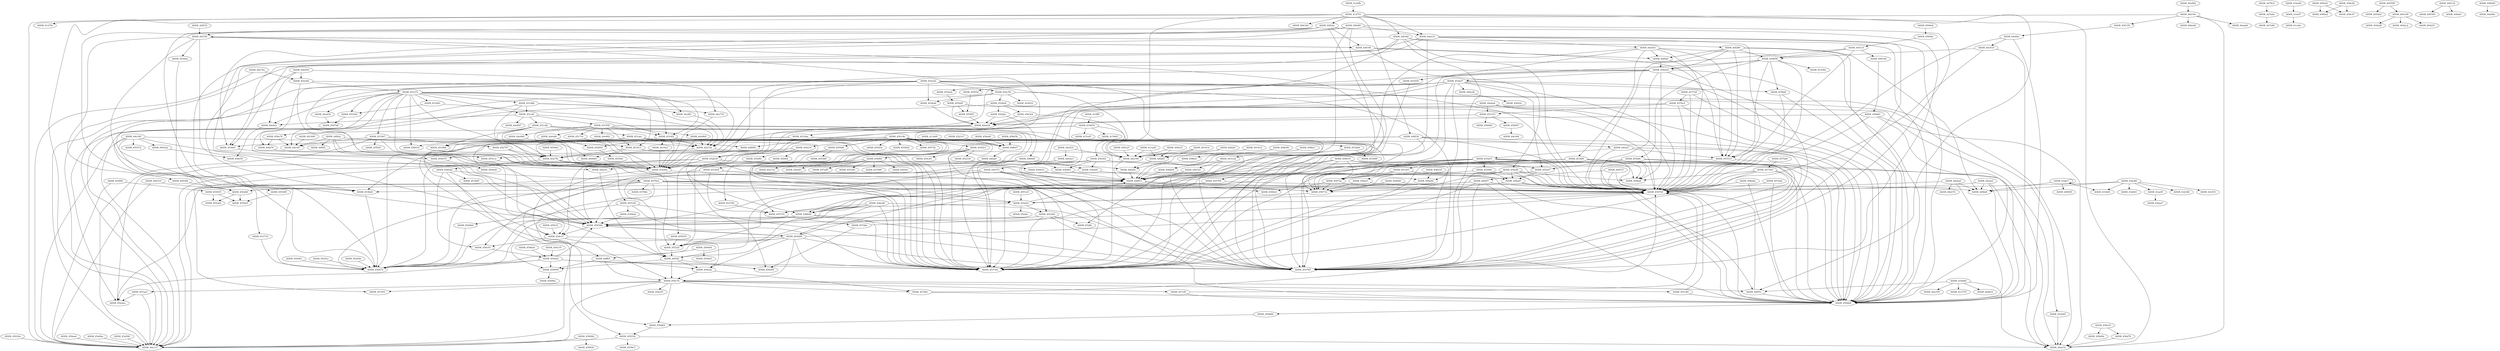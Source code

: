DiGraph CallGraph{
ADDR_456d9f->ADDR_454472
ADDR_456d9f->ADDR_44f653
ADDR_456d9f->ADDR_45454b
ADDR_456d9f->ADDR_44ee33
ADDR_456d9f->ADDR_453740
ADDR_456d9f->ADDR_453785
ADDR_4554a4->ADDR_457d51
ADDR_4554a4->ADDR_450664
ADDR_4554a4->ADDR_455374
ADDR_4554a4->ADDR_44f55c
ADDR_4554a4->ADDR_44f653
ADDR_44f150->ADDR_454472
ADDR_44f150->ADDR_453710
ADDR_44f150->ADDR_453740
ADDR_44f150->ADDR_45454b
ADDR_44f150->ADDR_44f108
ADDR_44f150->ADDR_4536a2
ADDR_44f150->ADDR_453785
ADDR_4578e2->ADDR_454472
ADDR_4578e2->ADDR_4522ea
ADDR_4578e2->ADDR_45789e
ADDR_4578e2->ADDR_450708
ADDR_4578e2->ADDR_45454b
ADDR_4578e2->ADDR_4506b6
ADDR_4578e2->ADDR_454c03
ADDR_4578e2->ADDR_452421
ADDR_4578e2->ADDR_453740
ADDR_4578e2->ADDR_453785
ADDR_44e77d->ADDR_45249a
ADDR_458ec5->ADDR_44e146
ADDR_458ec5->ADDR_44fad5
ADDR_4539de->ADDR_450708
ADDR_4539de->ADDR_45072e
ADDR_4539de->ADDR_456ad7
ADDR_455c15->ADDR_453533
ADDR_455c15->ADDR_44e137
ADDR_455c15->ADDR_450858
ADDR_455c15->ADDR_4581d6
ADDR_455bbf->ADDR_450708
ADDR_455bbf->ADDR_4506b6
ADDR_45909d->ADDR_44e137
ADDR_45909d->ADDR_459020
ADDR_452945->ADDR_44ea70
ADDR_45602d->ADDR_45053b
ADDR_45602d->ADDR_454c03
ADDR_45602d->ADDR_4578d5
ADDR_45602d->ADDR_4578e2
ADDR_41667d->ADDR_44f690
ADDR_41667d->ADDR_4159d5
ADDR_41667d->ADDR_415cd5
ADDR_41667d->ADDR_458e78
ADDR_41667d->ADDR_44e146
ADDR_455a07->ADDR_450708
ADDR_455a07->ADDR_45072e
ADDR_455a07->ADDR_456ad7
ADDR_401000->ADDR_44e3d7
ADDR_44fae0->ADDR_44fa5b
ADDR_44fae0->ADDR_44e146
ADDR_4551e5->ADDR_452421
ADDR_427b6e->ADDR_427e84
ADDR_44fb2c->ADDR_44fb07
ADDR_44fb2c->ADDR_454e90
ADDR_44fb2c->ADDR_44f9f1
ADDR_44fb2c->ADDR_44f5bf
ADDR_44fb2c->ADDR_44e3d7
ADDR_44fb2c->ADDR_4551ce
ADDR_44ebab->ADDR_4506b6
ADDR_44ebab->ADDR_453333
ADDR_44ebab->ADDR_44eb24
ADDR_44ebab->ADDR_450708
ADDR_43acf0->ADDR_43baa7
ADDR_44eea7->ADDR_453533
ADDR_44eea7->ADDR_450708
ADDR_44eea7->ADDR_4506b6
ADDR_44eea7->ADDR_453a53
ADDR_44e518->ADDR_450708
ADDR_44e518->ADDR_4506b6
ADDR_44e518->ADDR_450858
ADDR_451891->ADDR_4527aa
ADDR_451891->ADDR_451644
ADDR_451cfd->ADDR_44e687
ADDR_451cfd->ADDR_4516f2
ADDR_451cfd->ADDR_451950
ADDR_451cfd->ADDR_451c6b
ADDR_451cfd->ADDR_44e6c0
ADDR_450389->ADDR_4559e5
ADDR_413ed0->ADDR_44fb07
ADDR_4533d3->ADDR_45072e
ADDR_4533d3->ADDR_456a51
ADDR_4533d3->ADDR_456ad7
ADDR_457dde->ADDR_450708
ADDR_457dde->ADDR_454e90
ADDR_451950->ADDR_453785
ADDR_451950->ADDR_44ea0b
ADDR_451950->ADDR_45249a
ADDR_451950->ADDR_451813
ADDR_451950->ADDR_44e9b9
ADDR_451950->ADDR_4516f2
ADDR_451950->ADDR_4517ce
ADDR_451950->ADDR_44e992
ADDR_451950->ADDR_453740
ADDR_451950->ADDR_44e966
ADDR_453559->ADDR_44f653
ADDR_453710->ADDR_454472
ADDR_44f55c->ADDR_450708
ADDR_44f55c->ADDR_4506b6
ADDR_4563e9->ADDR_456302
ADDR_4563e9->ADDR_44eb24
ADDR_44f653->ADDR_450708
ADDR_44f653->ADDR_4506c6
ADDR_453799->ADDR_455374
ADDR_44e160->ADDR_4503bb
ADDR_44e160->ADDR_4503a2
ADDR_44e160->ADDR_44e137
ADDR_44e160->ADDR_451813
ADDR_44e160->ADDR_450470
ADDR_44e160->ADDR_450389
ADDR_44e160->ADDR_450372
ADDR_451c6b->ADDR_45275e
ADDR_451c6b->ADDR_451aec
ADDR_451c6b->ADDR_44e6b9
ADDR_451c6b->ADDR_451868
ADDR_451c6b->ADDR_453740
ADDR_451c6b->ADDR_453785
ADDR_451e72->ADDR_451907
ADDR_451e72->ADDR_45275e
ADDR_451e72->ADDR_45601b
ADDR_451e72->ADDR_44e8f3
ADDR_451e72->ADDR_44e6c0
ADDR_451e72->ADDR_45249a
ADDR_451e72->ADDR_44e454
ADDR_451e72->ADDR_451813
ADDR_451e72->ADDR_4516f2
ADDR_451e72->ADDR_451cfd
ADDR_451e72->ADDR_451891
ADDR_451e72->ADDR_44e3d7
ADDR_451e72->ADDR_4527aa
ADDR_451e72->ADDR_44fa79
ADDR_451e72->ADDR_451d6b
ADDR_451e72->ADDR_451644
ADDR_456809->ADDR_44f653
ADDR_44e60e->ADDR_450708
ADDR_44e60e->ADDR_44e518
ADDR_44e60e->ADDR_4506b6
ADDR_451d6b->ADDR_4522ea
ADDR_451d6b->ADDR_44e8f3
ADDR_451d6b->ADDR_44e77d
ADDR_451d6b->ADDR_45249a
ADDR_451d6b->ADDR_451cfd
ADDR_451d6b->ADDR_4527aa
ADDR_412701->ADDR_44ea70
ADDR_412701->ADDR_4127fd
ADDR_412701->ADDR_44f55c
ADDR_412701->ADDR_44ee33
ADDR_412701->ADDR_44e137
ADDR_412701->ADDR_40b320
ADDR_412701->ADDR_44f03b
ADDR_412701->ADDR_44e146
ADDR_412701->ADDR_44f3dd
ADDR_412701->ADDR_44f22a
ADDR_451612->ADDR_44fad5
ADDR_4503bb->ADDR_450280
ADDR_4529a9->ADDR_44ea70
ADDR_4529a9->ADDR_44e137
ADDR_4529a9->ADDR_4563e9
ADDR_4529a9->ADDR_4562bc
ADDR_44fad5->ADDR_44fa5b
ADDR_458e78->ADDR_44e3d7
ADDR_458e78->ADDR_44fa79
ADDR_4558f0->ADDR_44e137
ADDR_4558f0->ADDR_455935
ADDR_44e6c0->ADDR_458e50
ADDR_454aad->ADDR_454472
ADDR_454aad->ADDR_4522ea
ADDR_454aad->ADDR_454995
ADDR_454aad->ADDR_45454b
ADDR_454aad->ADDR_453740
ADDR_454aad->ADDR_453785
ADDR_4509bc->ADDR_455c15
ADDR_458c25->ADDR_44e146
ADDR_455a8c->ADDR_456bdf
ADDR_455a8c->ADDR_4506b6
ADDR_455a8c->ADDR_456b40
ADDR_455a8c->ADDR_450708
ADDR_455a8c->ADDR_45071b
ADDR_455a8c->ADDR_455a07
ADDR_455a8c->ADDR_453740
ADDR_455a8c->ADDR_453785
ADDR_458d76->ADDR_44ea70
ADDR_45071b->ADDR_452421
ADDR_44d18e->ADDR_44ea70
ADDR_44d18e->ADDR_44e137
ADDR_44d18e->ADDR_44aab6
ADDR_44d18e->ADDR_44be46
ADDR_44d18e->ADDR_450155
ADDR_454c03->ADDR_454aad
ADDR_41beb0->ADDR_41def7
ADDR_44fa1b->ADDR_44f5bf
ADDR_451aec->ADDR_45275e
ADDR_451aec->ADDR_44f690
ADDR_451aec->ADDR_451868
ADDR_451aec->ADDR_45601b
ADDR_451aec->ADDR_4527aa
ADDR_451aec->ADDR_453740
ADDR_451aec->ADDR_453785
ADDR_452797->ADDR_45275e
ADDR_452797->ADDR_45249a
ADDR_456a51->ADDR_450708
ADDR_456a51->ADDR_45071b
ADDR_455935->ADDR_455a04
ADDR_455935->ADDR_4559e5
ADDR_457c0f->ADDR_450708
ADDR_457c0f->ADDR_4506b6
ADDR_45454b->ADDR_454c37
ADDR_45454b->ADDR_454489
ADDR_456e3b->ADDR_45822c
ADDR_454c37->ADDR_454e2a
ADDR_454c37->ADDR_454c03
ADDR_454c37->ADDR_454c7b
ADDR_455b76->ADDR_45532f
ADDR_4577a9->ADDR_450708
ADDR_4577a9->ADDR_4576c4
ADDR_4577a9->ADDR_4506b6
ADDR_457c84->ADDR_450708
ADDR_457c84->ADDR_4506b6
ADDR_454c7b->ADDR_44f55c
ADDR_454c7b->ADDR_457aa3
ADDR_454c7b->ADDR_454c55
ADDR_454c7b->ADDR_450664
ADDR_454c7b->ADDR_44e137
ADDR_454c7b->ADDR_457c0f
ADDR_454c7b->ADDR_457d6c
ADDR_454c7b->ADDR_457d51
ADDR_454c7b->ADDR_457c84
ADDR_452800->ADDR_4559dc
ADDR_456b40->ADDR_454472
ADDR_456b40->ADDR_453740
ADDR_456b40->ADDR_453785
ADDR_456b40->ADDR_45454b
ADDR_4576c4->ADDR_4506b6
ADDR_4576c4->ADDR_453333
ADDR_4576c4->ADDR_44eb24
ADDR_4576c4->ADDR_450708
ADDR_457aa3->ADDR_44e137
ADDR_457aa3->ADDR_4522ea
ADDR_452b39->ADDR_454472
ADDR_452b39->ADDR_454c37
ADDR_452b39->ADDR_45249a
ADDR_452b39->ADDR_44f653
ADDR_452b39->ADDR_45454b
ADDR_452b39->ADDR_453740
ADDR_452b39->ADDR_453785
ADDR_4525ce->ADDR_454472
ADDR_450664->ADDR_45053b
ADDR_44e454->ADDR_4507d0
ADDR_450470->ADDR_450420
ADDR_4549bf->ADDR_45052c
ADDR_4549bf->ADDR_4522ea
ADDR_4549bf->ADDR_4527e2
ADDR_4549bf->ADDR_454e81
ADDR_4549bf->ADDR_457a85
ADDR_4549bf->ADDR_457a94
ADDR_4549bf->ADDR_457880
ADDR_44f515->ADDR_450708
ADDR_44f515->ADDR_4506b6
ADDR_44f515->ADDR_44f457
ADDR_44f3dd->ADDR_4506b6
ADDR_44f3dd->ADDR_4536d4
ADDR_44f3dd->ADDR_450708
ADDR_44f3dd->ADDR_44f286
ADDR_44f3dd->ADDR_453661
ADDR_44f3dd->ADDR_453740
ADDR_44f3dd->ADDR_453785
ADDR_454c19->ADDR_454aad
ADDR_4575e0->ADDR_456bdf
ADDR_4575e0->ADDR_450708
ADDR_4575e0->ADDR_4506b6
ADDR_4575e0->ADDR_453740
ADDR_4575e0->ADDR_453785
ADDR_4506b6->ADDR_450689
ADDR_452330->ADDR_45441b
ADDR_44f27d->ADDR_44f150
ADDR_458cd1->ADDR_458be2
ADDR_458cd1->ADDR_458c47
ADDR_44ea0b->ADDR_452800
ADDR_45249a->ADDR_452421
ADDR_45249a->ADDR_454c37
ADDR_44e9b9->ADDR_4527aa
ADDR_44e9b9->ADDR_45249a
ADDR_454995->ADDR_45496a
ADDR_43afe7->ADDR_40850f
ADDR_43afe7->ADDR_433400
ADDR_43afe7->ADDR_44fbb0
ADDR_43afe7->ADDR_43afe7
ADDR_45532f->ADDR_44f5bf
ADDR_44e146->ADDR_44f653
ADDR_44e992->ADDR_45249a
ADDR_453533->ADDR_450708
ADDR_453533->ADDR_4506b6
ADDR_44e854->ADDR_452204
ADDR_44e854->ADDR_44e137
ADDR_44e854->ADDR_44e77d
ADDR_44e854->ADDR_44e6c0
ADDR_4536a2->ADDR_45454b
ADDR_4569d0->ADDR_450708
ADDR_4569d0->ADDR_45071b
ADDR_456907->ADDR_44e364
ADDR_458081->ADDR_44ea70
ADDR_458081->ADDR_4506b6
ADDR_458081->ADDR_44eb24
ADDR_458081->ADDR_450708
ADDR_45161d->ADDR_44e146
ADDR_45161d->ADDR_44fad5
ADDR_4576a4->ADDR_4575e0
ADDR_4549b6->ADDR_454472
ADDR_458a8a->ADDR_450708
ADDR_458a8a->ADDR_4506b6
ADDR_450280->ADDR_455a04
ADDR_450280->ADDR_4559e5
ADDR_4503a2->ADDR_458e50
ADDR_45a506->ADDR_44e137
ADDR_4509eb->ADDR_4509bc
ADDR_44ee33->ADDR_4506b6
ADDR_44ee33->ADDR_4536d4
ADDR_44ee33->ADDR_44edc6
ADDR_44ee33->ADDR_450708
ADDR_44ee33->ADDR_453661
ADDR_44ee33->ADDR_453740
ADDR_44ee33->ADDR_453785
ADDR_4567a0->ADDR_44f653
ADDR_4516a3->ADDR_45275e
ADDR_4516a3->ADDR_45249a
ADDR_450689->ADDR_450664
ADDR_458e10->ADDR_458d76
ADDR_458e10->ADDR_458d4b
ADDR_453333->ADDR_44eb24
ADDR_453333->ADDR_456907
ADDR_453333->ADDR_456060
ADDR_452c59->ADDR_44ea70
ADDR_452c59->ADDR_4529a9
ADDR_452c59->ADDR_44e137
ADDR_452c59->ADDR_452bdd
ADDR_452c59->ADDR_452945
ADDR_452c59->ADDR_452916
ADDR_44fb07->ADDR_44faa0
ADDR_44eb24->ADDR_45249a
ADDR_44eb24->ADDR_4532ba
ADDR_44eb24->ADDR_452b39
ADDR_451907->ADDR_452797
ADDR_451907->ADDR_45249a
ADDR_451907->ADDR_44e137
ADDR_451907->ADDR_455fe5
ADDR_451907->ADDR_44e3d7
ADDR_451907->ADDR_4527aa
ADDR_458bc1->ADDR_44e146
ADDR_458bc1->ADDR_458b21
ADDR_44f0a0->ADDR_453533
ADDR_44f0a0->ADDR_454224
ADDR_450858->ADDR_455a8c
ADDR_450858->ADDR_450708
ADDR_450858->ADDR_45358a
ADDR_450858->ADDR_455bbf
ADDR_450858->ADDR_455b76
ADDR_450858->ADDR_453533
ADDR_450858->ADDR_454224
ADDR_452bdd->ADDR_44eb24
ADDR_4516f2->ADDR_4516a3
ADDR_4516f2->ADDR_453740
ADDR_4516f2->ADDR_45249a
ADDR_4516f2->ADDR_4527aa
ADDR_4516f2->ADDR_452800
ADDR_4516f2->ADDR_453785
ADDR_45326d->ADDR_453122
ADDR_45326d->ADDR_452ffa
ADDR_45326d->ADDR_453089
ADDR_455f05->ADDR_44eb24
ADDR_44f22a->ADDR_44f150
ADDR_44f22a->ADDR_4536d4
ADDR_44f22a->ADDR_44f108
ADDR_44f22a->ADDR_453661
ADDR_44f22a->ADDR_453740
ADDR_44f22a->ADDR_453785
ADDR_405590->ADDR_4052bd
ADDR_405590->ADDR_4041d0
ADDR_44faa0->ADDR_44fa5b
ADDR_44faa0->ADDR_44fa1b
ADDR_45441b->ADDR_44f653
ADDR_44e8f3->ADDR_4527aa
ADDR_414ff0->ADDR_41667d
ADDR_4591bb->ADDR_44e137
ADDR_4521e7->ADDR_44fb07
ADDR_450751->ADDR_45454b
ADDR_450751->ADDR_454472
ADDR_450751->ADDR_453740
ADDR_450751->ADDR_453785
ADDR_450751->ADDR_44f653
ADDR_452204->ADDR_45249a
ADDR_452204->ADDR_451e72
ADDR_452204->ADDR_4516f2
ADDR_458c6d->ADDR_458be2
ADDR_458c6d->ADDR_458c47
ADDR_4120fb->ADDR_412701
ADDR_450044->ADDR_44ffb5
ADDR_450044->ADDR_454e63
ADDR_4560b5->ADDR_44f653
ADDR_44f286->ADDR_4506b6
ADDR_44f286->ADDR_44fbb0
ADDR_44f286->ADDR_44f0a0
ADDR_44f286->ADDR_450858
ADDR_44f286->ADDR_450708
ADDR_44f286->ADDR_453533
ADDR_44f286->ADDR_454224
ADDR_45072e->ADDR_450708
ADDR_45072e->ADDR_4506c6
ADDR_45072e->ADDR_45071b
ADDR_45346f->ADDR_456bdf
ADDR_45346f->ADDR_4506b6
ADDR_45346f->ADDR_456b40
ADDR_45346f->ADDR_450708
ADDR_45346f->ADDR_45071b
ADDR_45346f->ADDR_4533d3
ADDR_45346f->ADDR_453740
ADDR_45346f->ADDR_453785
ADDR_4525da->ADDR_454472
ADDR_44e966->ADDR_45249a
ADDR_454224->ADDR_456bdf
ADDR_454224->ADDR_4506b6
ADDR_454224->ADDR_456b40
ADDR_454224->ADDR_450708
ADDR_454224->ADDR_453785
ADDR_454224->ADDR_45071b
ADDR_454224->ADDR_453b27
ADDR_454224->ADDR_453740
ADDR_449132->ADDR_408300
ADDR_449132->ADDR_448ab1
ADDR_4581d6->ADDR_458081
ADDR_454489->ADDR_454472
ADDR_454489->ADDR_450708
ADDR_454489->ADDR_454995
ADDR_454489->ADDR_44f653
ADDR_454489->ADDR_454e2a
ADDR_454489->ADDR_45454b
ADDR_454489->ADDR_45532f
ADDR_454489->ADDR_454c7b
ADDR_454489->ADDR_453740
ADDR_454489->ADDR_453785
ADDR_44f457->ADDR_4506b6
ADDR_44f457->ADDR_4536d4
ADDR_44f457->ADDR_450280
ADDR_44f457->ADDR_450708
ADDR_44f457->ADDR_453740
ADDR_44f457->ADDR_453785
ADDR_454a16->ADDR_4549f2
ADDR_454a16->ADDR_4551ce
ADDR_454a16->ADDR_455d9c
ADDR_454a16->ADDR_450470
ADDR_455374->ADDR_457dde
ADDR_44ffb5->ADDR_454e2a
ADDR_44ffb5->ADDR_454c7b
ADDR_44ffb5->ADDR_454995
ADDR_459ea6->ADDR_44e137
ADDR_457d6c->ADDR_450708
ADDR_457d6c->ADDR_4506b6
ADDR_455784->ADDR_44fbb0
ADDR_455784->ADDR_45532f
ADDR_44edc6->ADDR_453559
ADDR_44edc6->ADDR_4506b6
ADDR_44edc6->ADDR_450708
ADDR_44edc6->ADDR_44f0a0
ADDR_44edc6->ADDR_44f653
ADDR_44edc6->ADDR_453533
ADDR_44edc6->ADDR_45346f
ADDR_452e42->ADDR_454472
ADDR_452e42->ADDR_452b39
ADDR_452e42->ADDR_450708
ADDR_452e42->ADDR_45249a
ADDR_452e42->ADDR_452bdd
ADDR_452e42->ADDR_44f653
ADDR_452e42->ADDR_45454b
ADDR_452e42->ADDR_45532f
ADDR_452e42->ADDR_452c59
ADDR_452e42->ADDR_453740
ADDR_452e42->ADDR_453785
ADDR_454961->ADDR_454472
ADDR_44fa5b->ADDR_44f653
ADDR_4041d0->ADDR_4042d9
ADDR_4041d0->ADDR_4042c2
ADDR_4041d0->ADDR_404251
ADDR_45540e->ADDR_45275e
ADDR_44a802->ADDR_44d18e
ADDR_453a53->ADDR_456bdf
ADDR_453a53->ADDR_4506b6
ADDR_453a53->ADDR_456b40
ADDR_453a53->ADDR_450708
ADDR_453a53->ADDR_45071b
ADDR_453a53->ADDR_4539de
ADDR_453a53->ADDR_453740
ADDR_453a53->ADDR_453785
ADDR_450708->ADDR_452421
ADDR_453b27->ADDR_4506b6
ADDR_453b27->ADDR_450708
ADDR_453b27->ADDR_45249a
ADDR_453b27->ADDR_44e137
ADDR_453b27->ADDR_455bbf
ADDR_453b27->ADDR_456e3b
ADDR_453b27->ADDR_45071b
ADDR_453b27->ADDR_455eeb
ADDR_453b27->ADDR_45072e
ADDR_453b27->ADDR_455a07
ADDR_453b27->ADDR_456e80
ADDR_453b27->ADDR_455f3d
ADDR_453122->ADDR_456809
ADDR_453122->ADDR_4567a0
ADDR_453122->ADDR_44f653
ADDR_451644->ADDR_4507d0
ADDR_455dd5->ADDR_450708
ADDR_455dd5->ADDR_44eb24
ADDR_455dd5->ADDR_455f05
ADDR_456302->ADDR_44ea70
ADDR_456302->ADDR_458200
ADDR_456302->ADDR_44e137
ADDR_456302->ADDR_44f5bf
ADDR_456302->ADDR_4560b5
ADDR_458ea8->ADDR_44fb07
ADDR_456ad7->ADDR_450708
ADDR_456ad7->ADDR_4506b6
ADDR_456ad7->ADDR_45071b
ADDR_41def7->ADDR_41c2dc
ADDR_448440->ADDR_44a08a
ADDR_45236d->ADDR_45454b
ADDR_45236d->ADDR_454472
ADDR_45236d->ADDR_453740
ADDR_45236d->ADDR_452ffa
ADDR_45236d->ADDR_453785
ADDR_4517ce->ADDR_45249a
ADDR_458200->ADDR_456e80
ADDR_453661->ADDR_45454b
ADDR_45a0ba->ADDR_44e137
ADDR_4525e3->ADDR_45236d
ADDR_4525e3->ADDR_4549bf
ADDR_4525e3->ADDR_4543d1
ADDR_4525e3->ADDR_452330
ADDR_4525e3->ADDR_455374
ADDR_458e5b->ADDR_44fb07
ADDR_44e2ef->ADDR_44ea70
ADDR_44e2ef->ADDR_44fbb0
ADDR_44e2ef->ADDR_4506b6
ADDR_44e2ef->ADDR_450708
ADDR_4536d4->ADDR_454472
ADDR_454e2a->ADDR_454c7b
ADDR_454e2a->ADDR_457d6c
ADDR_4560d5->ADDR_458200
ADDR_4560d5->ADDR_44e137
ADDR_4560d5->ADDR_44f5bf
ADDR_4560d5->ADDR_4560b5
ADDR_44e433->ADDR_44e146
ADDR_44e433->ADDR_44e423
ADDR_41b9d6->ADDR_44a350
ADDR_41b9d6->ADDR_411570
ADDR_41b9d6->ADDR_44f55c
ADDR_41b9d6->ADDR_44d9c0
ADDR_41b9d6->ADDR_44ea70
ADDR_44f108->ADDR_453533
ADDR_44f108->ADDR_44f0a0
ADDR_44f108->ADDR_44f150
ADDR_44f108->ADDR_4542f8
ADDR_455f3d->ADDR_455f05
ADDR_43be80->ADDR_43d186
ADDR_43be80->ADDR_43cf19
ADDR_43be80->ADDR_44e137
ADDR_43be80->ADDR_43acf0
ADDR_43be80->ADDR_433400
ADDR_43be80->ADDR_44fbb0
ADDR_43be80->ADDR_43d041
ADDR_4549ad->ADDR_45454b
ADDR_452421->ADDR_45236d
ADDR_452421->ADDR_455374
ADDR_452421->ADDR_4522fc
ADDR_452421->ADDR_44f653
ADDR_44fa79->ADDR_44fa1b
ADDR_455eeb->ADDR_455dd5
ADDR_45275e->ADDR_45249a
ADDR_45275e->ADDR_453740
ADDR_45275e->ADDR_45602d
ADDR_4562bc->ADDR_4560d5
ADDR_4562bc->ADDR_44eb24
ADDR_4551ce->ADDR_455192
ADDR_455192->ADDR_4549ad
ADDR_455192->ADDR_4549b6
ADDR_455192->ADDR_453740
ADDR_455192->ADDR_453785
ADDR_4581f3->ADDR_454c37
ADDR_44f5bf->ADDR_454e2a
ADDR_44f5bf->ADDR_450708
ADDR_44f5bf->ADDR_454c7b
ADDR_44f5bf->ADDR_454e90
ADDR_44f5bf->ADDR_454995
ADDR_4556d6->ADDR_455580
ADDR_4556d6->ADDR_45532f
ADDR_44e74a->ADDR_452204
ADDR_44e74a->ADDR_44e137
ADDR_454bed->ADDR_454aad
ADDR_451813->ADDR_45275e
ADDR_451813->ADDR_453740
ADDR_451813->ADDR_44e6b9
ADDR_451813->ADDR_453785
ADDR_44e4a0->ADDR_44e474
ADDR_44e4a0->ADDR_450708
ADDR_44e4a0->ADDR_4506b6
ADDR_44e4a0->ADDR_44fbb0
ADDR_44f03b->ADDR_4506b6
ADDR_44f03b->ADDR_450708
ADDR_44f03b->ADDR_453785
ADDR_44f03b->ADDR_4536d4
ADDR_44f03b->ADDR_453661
ADDR_44f03b->ADDR_453740
ADDR_44f03b->ADDR_44eea7
ADDR_4542f8->ADDR_456bdf
ADDR_4542f8->ADDR_456ad7
ADDR_4542f8->ADDR_4506b6
ADDR_4542f8->ADDR_456b40
ADDR_4542f8->ADDR_450708
ADDR_4542f8->ADDR_45071b
ADDR_4542f8->ADDR_453740
ADDR_4542f8->ADDR_453785
ADDR_450310->ADDR_44e137
ADDR_450310->ADDR_450280
ADDR_458418->ADDR_4506b6
ADDR_458418->ADDR_450708
ADDR_458418->ADDR_44f653
ADDR_458418->ADDR_45532f
ADDR_458418->ADDR_45071b
ADDR_458418->ADDR_45072e
ADDR_458418->ADDR_455a07
ADDR_458216->ADDR_456e80
ADDR_413a20->ADDR_44e146
ADDR_413a20->ADDR_44fad5
ADDR_45014b->ADDR_4525e3
ADDR_45014b->ADDR_4554a4
ADDR_45014b->ADDR_454c37
ADDR_45014b->ADDR_4556d6
ADDR_45014b->ADDR_454a16
ADDR_45014b->ADDR_45545e
ADDR_45014b->ADDR_44ffb5
ADDR_45014b->ADDR_453799
ADDR_45014b->ADDR_455828
ADDR_45014b->ADDR_4557dc
ADDR_45014b->ADDR_455784
ADDR_45014b->ADDR_453740
ADDR_4532ba->ADDR_454472
ADDR_4532ba->ADDR_454c37
ADDR_4532ba->ADDR_45249a
ADDR_4532ba->ADDR_45454b
ADDR_4532ba->ADDR_45326d
ADDR_4532ba->ADDR_453740
ADDR_4532ba->ADDR_453785
ADDR_4278c0->ADDR_427b6e
ADDR_458e56->ADDR_44fad5
ADDR_44e423->ADDR_450751
ADDR_457dab->ADDR_450708
ADDR_457dab->ADDR_4506b6
ADDR_45053b->ADDR_44ea70
ADDR_45053b->ADDR_44e137
ADDR_45053b->ADDR_4558c3
ADDR_4527aa->ADDR_45275e
ADDR_4527aa->ADDR_453740
ADDR_450155->ADDR_44e60e
ADDR_456c06->ADDR_454472
ADDR_456c06->ADDR_456b40
ADDR_456c06->ADDR_454489
ADDR_456c06->ADDR_455374
ADDR_456c06->ADDR_45454b
ADDR_456c06->ADDR_453740
ADDR_456c06->ADDR_453785
}
